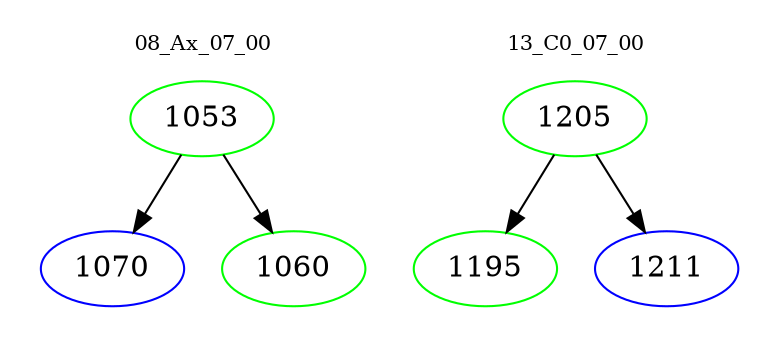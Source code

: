 digraph{
subgraph cluster_0 {
color = white
label = "08_Ax_07_00";
fontsize=10;
T0_1053 [label="1053", color="green"]
T0_1053 -> T0_1070 [color="black"]
T0_1070 [label="1070", color="blue"]
T0_1053 -> T0_1060 [color="black"]
T0_1060 [label="1060", color="green"]
}
subgraph cluster_1 {
color = white
label = "13_C0_07_00";
fontsize=10;
T1_1205 [label="1205", color="green"]
T1_1205 -> T1_1195 [color="black"]
T1_1195 [label="1195", color="green"]
T1_1205 -> T1_1211 [color="black"]
T1_1211 [label="1211", color="blue"]
}
}
